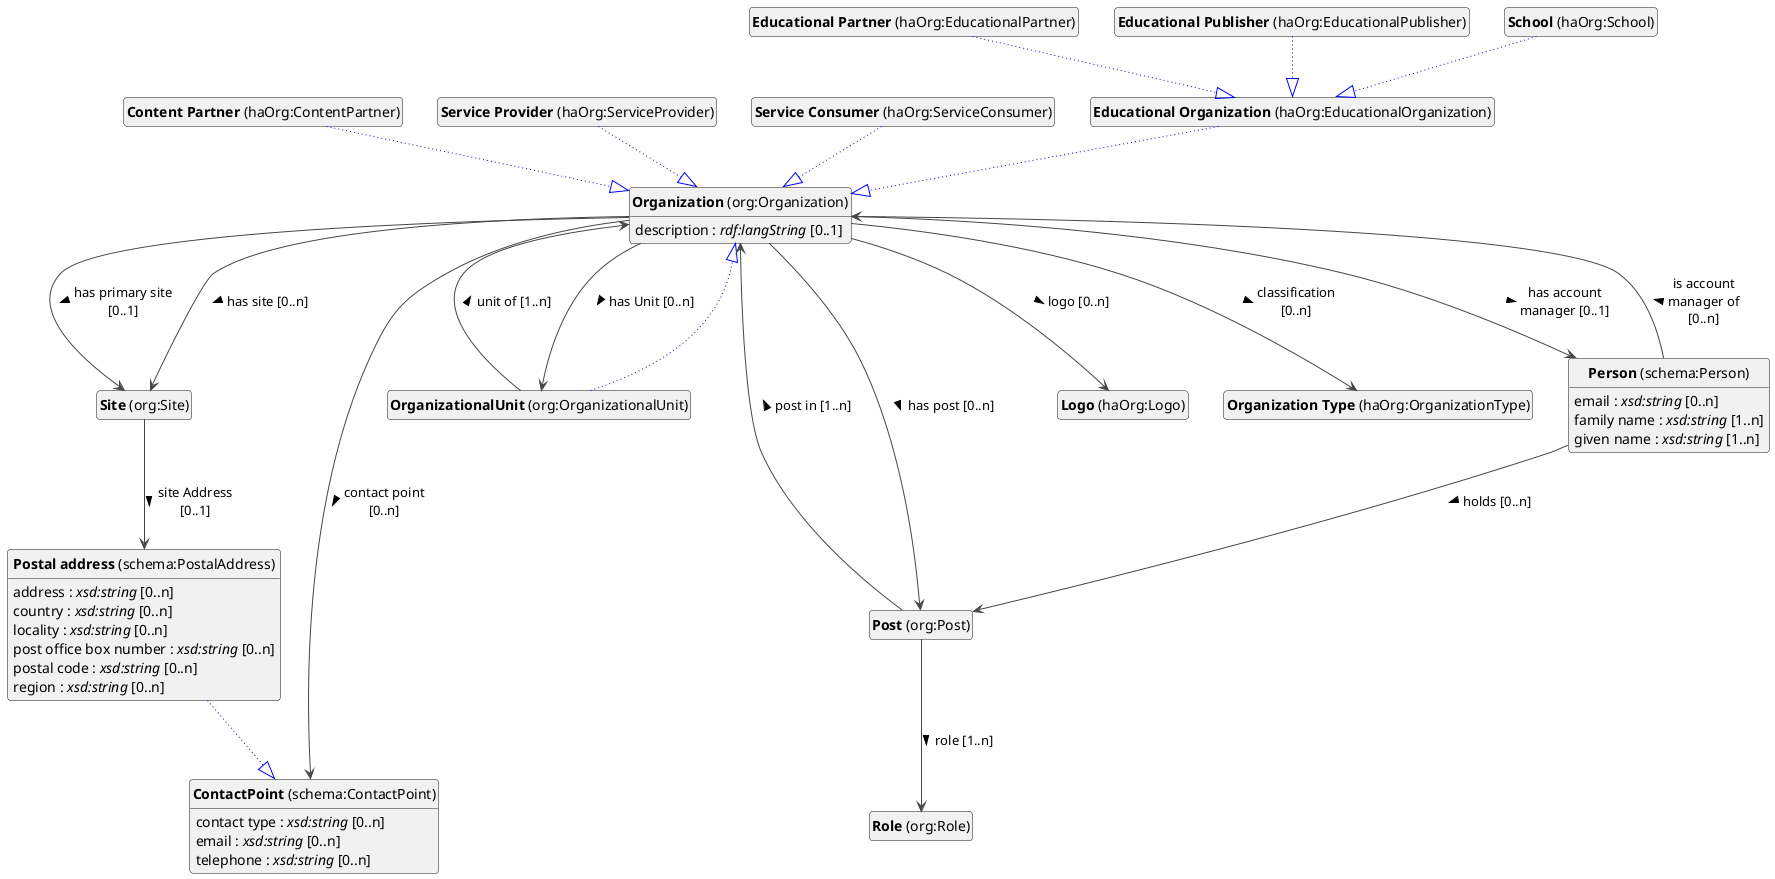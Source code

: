 @startuml
!theme vibrant
skinparam classFontSize 14
!define LIGHTORANGE
skinparam componentStyle uml2
skinparam wrapMessageWidth 100
' skinparam ArrowColor #Maroon
' Remove shadows
skinparam shadowing false
'skinparam linetype polyline
skinparam ArrowMessageAlignment left


class "<b>Organization</b> (org:Organization)" as org_Organization [[#org%3AOrganization]]
class "<b>OrganizationalUnit</b> (org:OrganizationalUnit)" as org_OrganizationalUnit [[#org%3AOrganizationalUnit]]
class "<b>Organization</b> (org:Organization)" as org_Organization [[#org%3AOrganization]]
class "<b>Content Partner</b> (haOrg:ContentPartner)" as haOrg_ContentPartner [[#haOrg%3AContentPartner]]
class "<b>Organization</b> (org:Organization)" as org_Organization [[#org%3AOrganization]]
class "<b>Service Provider</b> (haOrg:ServiceProvider)" as haOrg_ServiceProvider [[#haOrg%3AServiceProvider]]
class "<b>Organization</b> (org:Organization)" as org_Organization [[#org%3AOrganization]]
class "<b>Service Consumer</b> (haOrg:ServiceConsumer)" as haOrg_ServiceConsumer [[#haOrg%3AServiceConsumer]]
class "<b>Organization</b> (org:Organization)" as org_Organization [[#org%3AOrganization]]
class "<b>Educational Organization</b> (haOrg:EducationalOrganization)" as haOrg_EducationalOrganization [[#haOrg%3AEducationalOrganization]]
class "<b>Organization</b> (org:Organization)" as org_Organization [[#org%3AOrganization]]
class "<b>Educational Partner</b> (haOrg:EducationalPartner)" as haOrg_EducationalPartner [[#haOrg%3AEducationalPartner]]
class "<b>Educational Organization</b> (haOrg:EducationalOrganization)" as haOrg_EducationalOrganization [[#haOrg%3AEducationalOrganization]]
class "<b>Educational Publisher</b> (haOrg:EducationalPublisher)" as haOrg_EducationalPublisher [[#haOrg%3AEducationalPublisher]]
class "<b>Educational Organization</b> (haOrg:EducationalOrganization)" as haOrg_EducationalOrganization [[#haOrg%3AEducationalOrganization]]
class "<b>School</b> (haOrg:School)" as haOrg_School [[#haOrg%3ASchool]]
class "<b>Educational Organization</b> (haOrg:EducationalOrganization)" as haOrg_EducationalOrganization [[#haOrg%3AEducationalOrganization]]
class "<b>Site</b> (org:Site)" as org_Site [[#org%3ASite]]
class "<b>Post</b> (org:Post)" as org_Post [[#org%3APost]]
class "<b>Role</b> (org:Role)" as org_Role [[#org%3ARole]]
class "<b>Person</b> (schema:Person)" as schema_Person [[#schema%3APerson]]
class "<b>Postal address</b> (schema:PostalAddress)" as schema_PostalAddress [[#schema%3APostalAddress]]
class "<b>ContactPoint</b> (schema:ContactPoint)" as schema_ContactPoint [[#schema%3AContactPoint]]
class "<b>ContactPoint</b> (schema:ContactPoint)" as schema_ContactPoint [[#schema%3AContactPoint]]
class "<b>Logo</b> (haOrg:Logo)" as haOrg_Logo [[#haOrg%3ALogo]]
class "<b>Organization Type</b> (haOrg:OrganizationType)" as haOrg_OrganizationType [[#haOrg%3AOrganizationType]]



org_Organization --> haOrg_OrganizationType : classification [0..n] >

org_Organization --> schema_ContactPoint : contact point [0..n] >
org_Organization : description : <i>rdf:langString</i> [0..1]


org_Organization --> org_OrganizationalUnit : has Unit [0..n] >

org_Organization --> schema_Person : has account manager [0..1] >

org_Organization --> org_Post : has post [0..n] >

org_Organization --> org_Site : has primary site [0..1] >

org_Organization --> org_Site : has site [0..n] >


org_Organization --> haOrg_Logo : logo [0..n] >

org_OrganizationalUnit --|> org_Organization #blue;line.dotted;text:blue


org_OrganizationalUnit --> org_Organization : unit of [1..n] >

haOrg_ContentPartner --|> org_Organization #blue;line.dotted;text:blue


haOrg_ServiceProvider --|> org_Organization #blue;line.dotted;text:blue


haOrg_ServiceConsumer --|> org_Organization #blue;line.dotted;text:blue


haOrg_EducationalOrganization --|> org_Organization #blue;line.dotted;text:blue


haOrg_EducationalPartner --|> haOrg_EducationalOrganization #blue;line.dotted;text:blue


haOrg_EducationalPublisher --|> haOrg_EducationalOrganization #blue;line.dotted;text:blue


haOrg_School --|> haOrg_EducationalOrganization #blue;line.dotted;text:blue




org_Site --> schema_PostalAddress : site Address [0..1] >



org_Post --> org_Organization : post in [1..n] >

org_Post --> org_Role : role [1..n] >




schema_Person : email : <i>xsd:string</i> [0..n]

schema_Person : family name : <i>xsd:string</i> [1..n]

schema_Person : given name : <i>xsd:string</i> [1..n]


schema_Person --> org_Post : holds [0..n] >

schema_Person --> org_Organization : is account manager of [0..n] >

schema_PostalAddress --|> schema_ContactPoint #blue;line.dotted;text:blue

schema_PostalAddress : address : <i>xsd:string</i> [0..n]

schema_PostalAddress : country : <i>xsd:string</i> [0..n]

schema_PostalAddress : locality : <i>xsd:string</i> [0..n]

schema_PostalAddress : post office box number : <i>xsd:string</i> [0..n]

schema_PostalAddress : postal code : <i>xsd:string</i> [0..n]

schema_PostalAddress : region : <i>xsd:string</i> [0..n]



schema_ContactPoint : contact type : <i>xsd:string</i> [0..n]

schema_ContactPoint : email : <i>xsd:string</i> [0..n]

schema_ContactPoint : telephone : <i>xsd:string</i> [0..n]







hide circle
hide methods
hide empty members
@enduml


